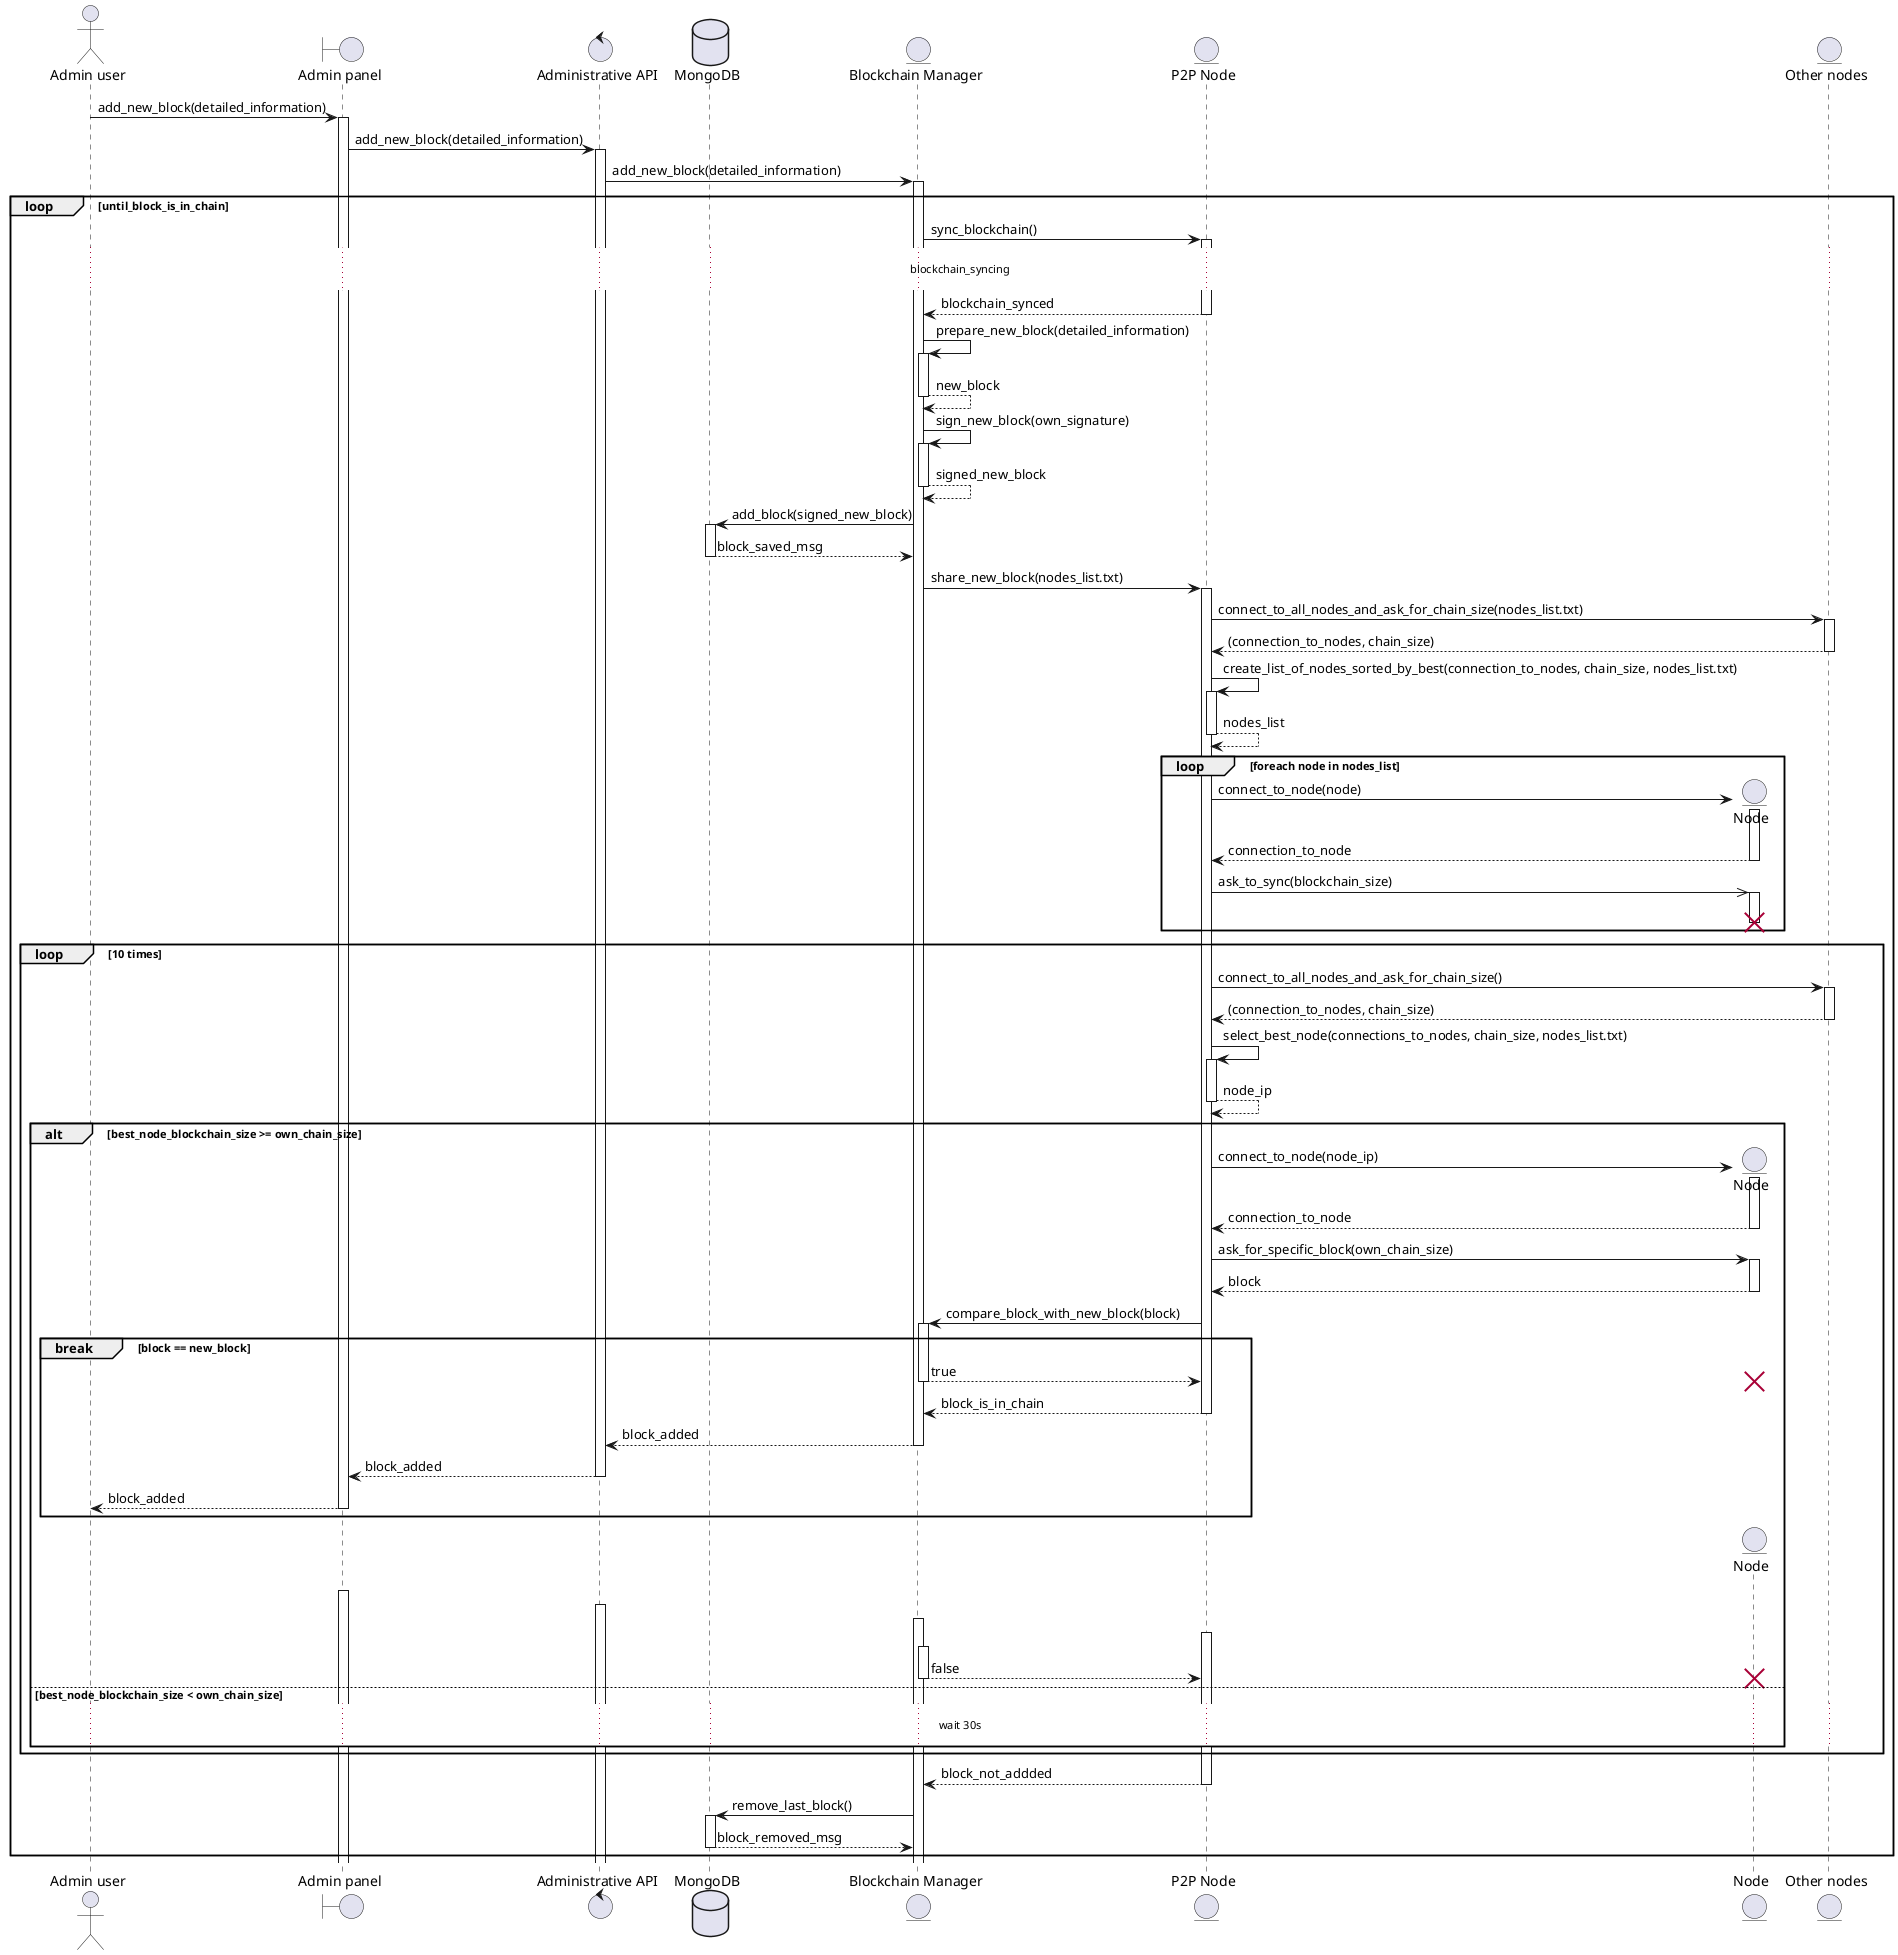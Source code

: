 @startuml

autoactivate on

actor "Admin user" as User
boundary "Admin panel" as GUI
control "Administrative API" as API
database MongoDB
entity "Blockchain Manager" as BM
entity "P2P Node" as P2P
entity "Node" as RN
entity "Other nodes" as ON

User -> GUI: add_new_block(detailed_information)
GUI -> API: add_new_block(detailed_information)
API -> BM: add_new_block(detailed_information)
loop until_block_is_in_chain
  BM -> P2P: sync_blockchain()
  ... blockchain_syncing ...
  return blockchain_synced
  BM -> BM: prepare_new_block(detailed_information)
  return new_block
  BM -> BM: sign_new_block(own_signature)
  return signed_new_block
  BM -> MongoDB: add_block(signed_new_block)
  return block_saved_msg
  BM -> P2P: share_new_block(nodes_list.txt)
  P2P -> ON: connect_to_all_nodes_and_ask_for_chain_size(nodes_list.txt)
  return (connection_to_nodes, chain_size)
  P2P -> P2P: create_list_of_nodes_sorted_by_best(connection_to_nodes, chain_size, nodes_list.txt)
  return nodes_list
  loop foreach node in nodes_list
    P2P -> RN ** : connect_to_node(node)
    activate RN
    return connection_to_node
    P2P ->> RN: ask_to_sync(blockchain_size)
    deactivate RN
    destroy RN
  end
  loop 10 times
    P2P -> ON: connect_to_all_nodes_and_ask_for_chain_size()
    return (connection_to_nodes, chain_size)
    P2P -> P2P: select_best_node(connections_to_nodes, chain_size, nodes_list.txt)
    return node_ip
    alt best_node_blockchain_size >= own_chain_size
      P2P -> RN ** : connect_to_node(node_ip)
      activate RN
      return connection_to_node
      P2P -> RN : ask_for_specific_block(own_chain_size)
      return block
      P2P -> BM: compare_block_with_new_block(block)
      break block == new_block
        return true
        destroy RN
        return block_is_in_chain
        return block_added
        return block_added
        return block_added
      end
      P2P -[hidden]> RN **
      deactivate RN
      User -[hidden]> GUI
      GUI -[hidden]> API
      API -[hidden]> BM
      BM -[hidden]> P2P
      P2P -[hidden]> BM
      return false
      destroy RN
    else best_node_blockchain_size < own_chain_size
      ... wait 30s ...
    end
  end
  return block_not_addded
  BM -> MongoDB: remove_last_block()
  return block_removed_msg
  
  
end
@enduml